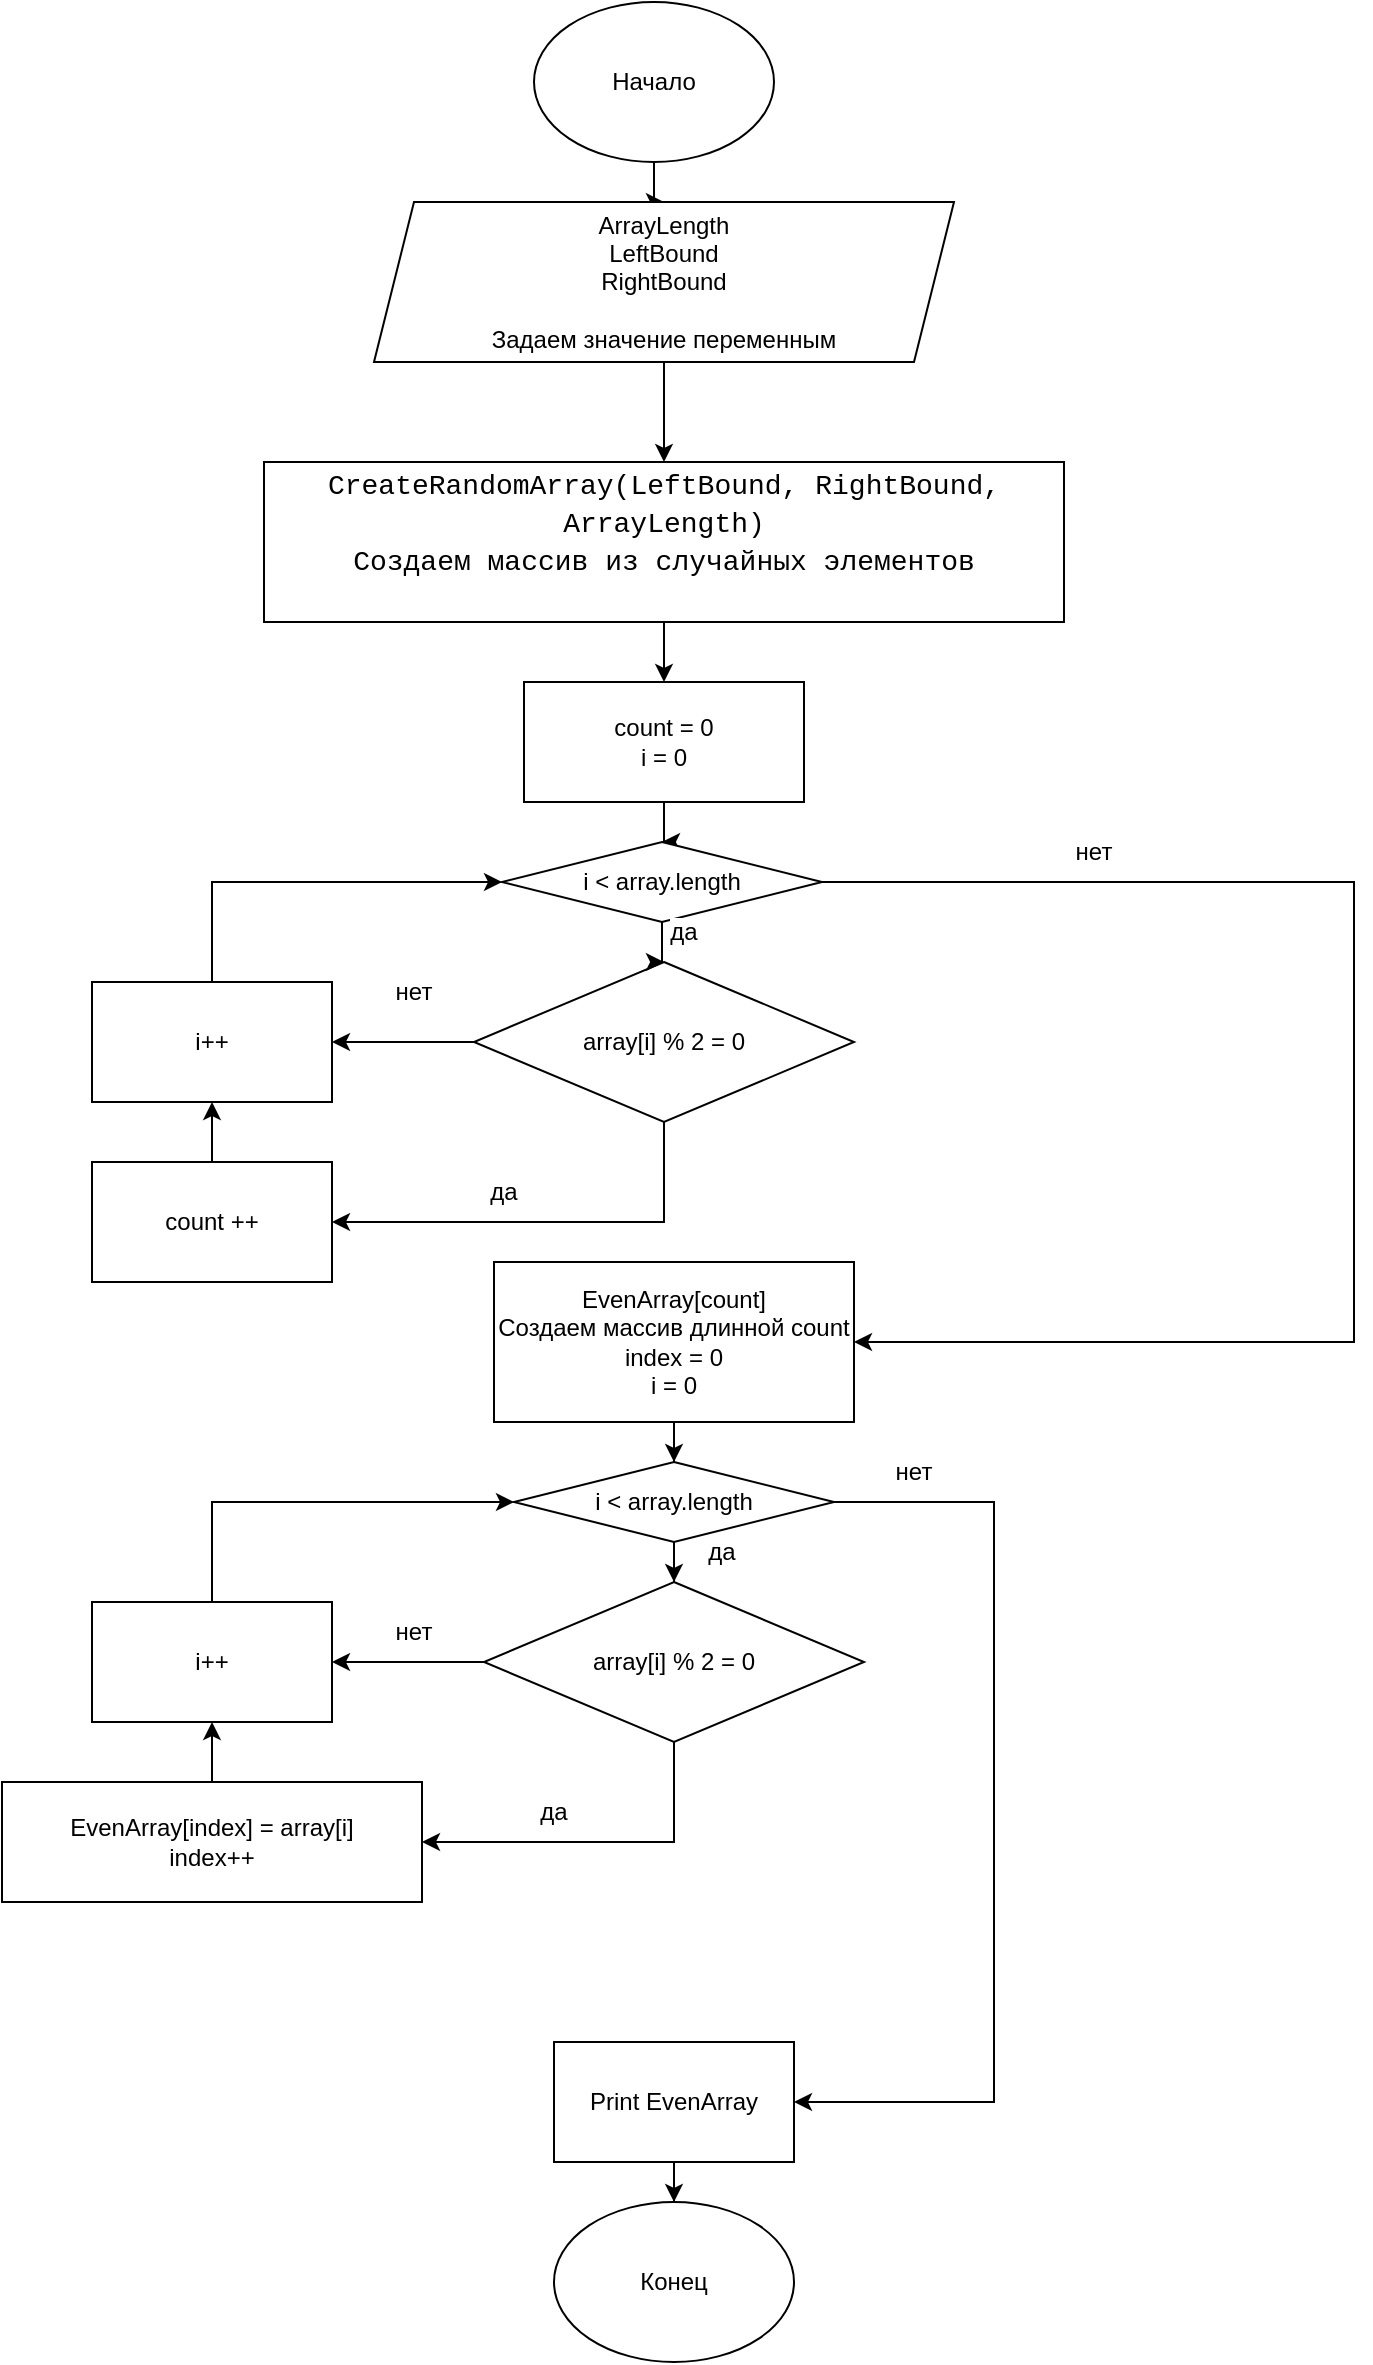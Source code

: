 <mxfile version="16.1.0" type="github">
  <diagram id="D3pR6UhjDQ2KNcMkojaU" name="Page-1">
    <mxGraphModel dx="1422" dy="780" grid="1" gridSize="10" guides="1" tooltips="1" connect="1" arrows="1" fold="1" page="1" pageScale="1" pageWidth="827" pageHeight="1169" math="0" shadow="0">
      <root>
        <mxCell id="0" />
        <mxCell id="1" parent="0" />
        <mxCell id="3z1ptvSLBZPx3WAONqTH-7" value="" style="edgeStyle=orthogonalEdgeStyle;rounded=0;orthogonalLoop=1;jettySize=auto;html=1;fontColor=#000000;" edge="1" parent="1" source="3z1ptvSLBZPx3WAONqTH-1" target="3z1ptvSLBZPx3WAONqTH-3">
          <mxGeometry relative="1" as="geometry" />
        </mxCell>
        <mxCell id="3z1ptvSLBZPx3WAONqTH-1" value="Начало" style="ellipse;whiteSpace=wrap;html=1;" vertex="1" parent="1">
          <mxGeometry x="350" y="20" width="120" height="80" as="geometry" />
        </mxCell>
        <mxCell id="3z1ptvSLBZPx3WAONqTH-29" style="edgeStyle=orthogonalEdgeStyle;rounded=0;orthogonalLoop=1;jettySize=auto;html=1;entryX=0.5;entryY=0;entryDx=0;entryDy=0;fontColor=#000000;" edge="1" parent="1" source="3z1ptvSLBZPx3WAONqTH-2" target="3z1ptvSLBZPx3WAONqTH-9">
          <mxGeometry relative="1" as="geometry" />
        </mxCell>
        <mxCell id="3z1ptvSLBZPx3WAONqTH-2" value="&lt;div style=&quot;font-family: &amp;#34;consolas&amp;#34; , &amp;#34;courier new&amp;#34; , monospace ; font-weight: normal ; font-size: 14px ; line-height: 19px&quot;&gt;&lt;div&gt;&lt;span style=&quot;background-color: rgb(255 , 255 , 255)&quot;&gt;CreateRandomArray(LeftBound, RightBound, ArrayLength) &lt;br&gt;&lt;/span&gt;&lt;/div&gt;&lt;div&gt;&lt;span style=&quot;background-color: rgb(255 , 255 , 255)&quot;&gt;Создаем массив из случайных элементов&lt;br&gt;&lt;/span&gt;&lt;/div&gt;&lt;div&gt;&lt;span style=&quot;background-color: rgb(255 , 255 , 255)&quot;&gt;&lt;br&gt;&lt;/span&gt;&lt;/div&gt;&lt;/div&gt;" style="rounded=0;whiteSpace=wrap;html=1;strokeColor=#000000;" vertex="1" parent="1">
          <mxGeometry x="215" y="250" width="400" height="80" as="geometry" />
        </mxCell>
        <mxCell id="3z1ptvSLBZPx3WAONqTH-8" value="" style="edgeStyle=orthogonalEdgeStyle;rounded=0;orthogonalLoop=1;jettySize=auto;html=1;fontColor=#000000;" edge="1" parent="1" source="3z1ptvSLBZPx3WAONqTH-3" target="3z1ptvSLBZPx3WAONqTH-2">
          <mxGeometry relative="1" as="geometry" />
        </mxCell>
        <mxCell id="3z1ptvSLBZPx3WAONqTH-3" value="&lt;div&gt;ArrayLength&lt;br&gt;&lt;/div&gt;&lt;div&gt;LeftBound&lt;br&gt;&lt;/div&gt;&lt;div&gt;RightBound&lt;br&gt;&lt;/div&gt;&lt;div&gt;&lt;br&gt;&lt;/div&gt;&lt;div&gt;Задаем значение переменным&lt;br&gt;&lt;/div&gt;" style="shape=parallelogram;perimeter=parallelogramPerimeter;whiteSpace=wrap;html=1;fixedSize=1;" vertex="1" parent="1">
          <mxGeometry x="270" y="120" width="290" height="80" as="geometry" />
        </mxCell>
        <mxCell id="3z1ptvSLBZPx3WAONqTH-5" value="Конец" style="ellipse;whiteSpace=wrap;html=1;" vertex="1" parent="1">
          <mxGeometry x="360" y="1120" width="120" height="80" as="geometry" />
        </mxCell>
        <mxCell id="3z1ptvSLBZPx3WAONqTH-30" value="" style="edgeStyle=orthogonalEdgeStyle;rounded=0;orthogonalLoop=1;jettySize=auto;html=1;fontColor=#000000;entryX=0.5;entryY=0;entryDx=0;entryDy=0;" edge="1" parent="1" source="3z1ptvSLBZPx3WAONqTH-9" target="3z1ptvSLBZPx3WAONqTH-21">
          <mxGeometry relative="1" as="geometry" />
        </mxCell>
        <mxCell id="3z1ptvSLBZPx3WAONqTH-9" value="&lt;div&gt;count = 0&lt;br&gt;&lt;/div&gt;&lt;div&gt;i = 0&lt;/div&gt;" style="rounded=0;whiteSpace=wrap;html=1;labelBackgroundColor=#FFFFFF;fontColor=#000000;strokeColor=#000000;" vertex="1" parent="1">
          <mxGeometry x="345" y="360" width="140" height="60" as="geometry" />
        </mxCell>
        <mxCell id="3z1ptvSLBZPx3WAONqTH-14" value="" style="edgeStyle=orthogonalEdgeStyle;rounded=0;orthogonalLoop=1;jettySize=auto;html=1;fontColor=#000000;" edge="1" parent="1" source="3z1ptvSLBZPx3WAONqTH-11" target="3z1ptvSLBZPx3WAONqTH-13">
          <mxGeometry relative="1" as="geometry">
            <Array as="points">
              <mxPoint x="415" y="630" />
            </Array>
          </mxGeometry>
        </mxCell>
        <mxCell id="3z1ptvSLBZPx3WAONqTH-18" value="" style="edgeStyle=orthogonalEdgeStyle;rounded=0;orthogonalLoop=1;jettySize=auto;html=1;fontColor=#000000;" edge="1" parent="1" source="3z1ptvSLBZPx3WAONqTH-11" target="3z1ptvSLBZPx3WAONqTH-12">
          <mxGeometry relative="1" as="geometry" />
        </mxCell>
        <mxCell id="3z1ptvSLBZPx3WAONqTH-11" value="array[i] % 2 = 0" style="rhombus;whiteSpace=wrap;html=1;labelBackgroundColor=#FFFFFF;fontColor=#000000;strokeColor=#000000;" vertex="1" parent="1">
          <mxGeometry x="320" y="500" width="190" height="80" as="geometry" />
        </mxCell>
        <mxCell id="3z1ptvSLBZPx3WAONqTH-25" style="edgeStyle=orthogonalEdgeStyle;rounded=0;orthogonalLoop=1;jettySize=auto;html=1;entryX=0;entryY=0.5;entryDx=0;entryDy=0;fontColor=#000000;" edge="1" parent="1" source="3z1ptvSLBZPx3WAONqTH-12" target="3z1ptvSLBZPx3WAONqTH-21">
          <mxGeometry relative="1" as="geometry">
            <Array as="points">
              <mxPoint x="189" y="460" />
            </Array>
          </mxGeometry>
        </mxCell>
        <mxCell id="3z1ptvSLBZPx3WAONqTH-12" value="i++" style="rounded=0;whiteSpace=wrap;html=1;labelBackgroundColor=#FFFFFF;fontColor=#000000;strokeColor=#000000;" vertex="1" parent="1">
          <mxGeometry x="129" y="510" width="120" height="60" as="geometry" />
        </mxCell>
        <mxCell id="3z1ptvSLBZPx3WAONqTH-27" value="" style="edgeStyle=orthogonalEdgeStyle;rounded=0;orthogonalLoop=1;jettySize=auto;html=1;fontColor=#000000;" edge="1" parent="1" source="3z1ptvSLBZPx3WAONqTH-13" target="3z1ptvSLBZPx3WAONqTH-12">
          <mxGeometry relative="1" as="geometry" />
        </mxCell>
        <mxCell id="3z1ptvSLBZPx3WAONqTH-13" value="&lt;div&gt;count ++&lt;/div&gt;" style="rounded=0;whiteSpace=wrap;html=1;labelBackgroundColor=#FFFFFF;fontColor=#000000;strokeColor=#000000;" vertex="1" parent="1">
          <mxGeometry x="129" y="600" width="120" height="60" as="geometry" />
        </mxCell>
        <mxCell id="3z1ptvSLBZPx3WAONqTH-15" value="да" style="text;html=1;strokeColor=none;fillColor=none;align=center;verticalAlign=middle;whiteSpace=wrap;rounded=0;labelBackgroundColor=#FFFFFF;fontColor=#000000;" vertex="1" parent="1">
          <mxGeometry x="305" y="600" width="60" height="30" as="geometry" />
        </mxCell>
        <mxCell id="3z1ptvSLBZPx3WAONqTH-19" value="нет" style="text;html=1;strokeColor=none;fillColor=none;align=center;verticalAlign=middle;whiteSpace=wrap;rounded=0;labelBackgroundColor=#FFFFFF;fontColor=#000000;" vertex="1" parent="1">
          <mxGeometry x="260" y="500" width="60" height="30" as="geometry" />
        </mxCell>
        <mxCell id="3z1ptvSLBZPx3WAONqTH-22" value="" style="edgeStyle=orthogonalEdgeStyle;rounded=0;orthogonalLoop=1;jettySize=auto;html=1;fontColor=#000000;" edge="1" parent="1" source="3z1ptvSLBZPx3WAONqTH-21" target="3z1ptvSLBZPx3WAONqTH-11">
          <mxGeometry relative="1" as="geometry" />
        </mxCell>
        <mxCell id="3z1ptvSLBZPx3WAONqTH-24" style="edgeStyle=orthogonalEdgeStyle;rounded=0;orthogonalLoop=1;jettySize=auto;html=1;fontColor=#000000;entryX=1;entryY=0.5;entryDx=0;entryDy=0;" edge="1" parent="1" source="3z1ptvSLBZPx3WAONqTH-21" target="3z1ptvSLBZPx3WAONqTH-31">
          <mxGeometry relative="1" as="geometry">
            <Array as="points">
              <mxPoint x="760" y="460" />
              <mxPoint x="760" y="690" />
            </Array>
          </mxGeometry>
        </mxCell>
        <mxCell id="3z1ptvSLBZPx3WAONqTH-21" value="i &amp;lt; array.length" style="rhombus;whiteSpace=wrap;html=1;labelBackgroundColor=#FFFFFF;fontColor=#000000;strokeColor=#000000;" vertex="1" parent="1">
          <mxGeometry x="334" y="440" width="160" height="40" as="geometry" />
        </mxCell>
        <mxCell id="3z1ptvSLBZPx3WAONqTH-23" value="да" style="text;html=1;strokeColor=none;fillColor=none;align=center;verticalAlign=middle;whiteSpace=wrap;rounded=0;labelBackgroundColor=#FFFFFF;fontColor=#000000;" vertex="1" parent="1">
          <mxGeometry x="395" y="470" width="60" height="30" as="geometry" />
        </mxCell>
        <mxCell id="3z1ptvSLBZPx3WAONqTH-33" style="edgeStyle=orthogonalEdgeStyle;rounded=0;orthogonalLoop=1;jettySize=auto;html=1;entryX=0.5;entryY=0;entryDx=0;entryDy=0;fontColor=#000000;" edge="1" parent="1" source="3z1ptvSLBZPx3WAONqTH-31" target="3z1ptvSLBZPx3WAONqTH-32">
          <mxGeometry relative="1" as="geometry" />
        </mxCell>
        <mxCell id="3z1ptvSLBZPx3WAONqTH-31" value="&lt;div&gt;EvenArray[count]&lt;/div&gt;&lt;div&gt;Создаем массив длинной count&lt;/div&gt;&lt;div&gt;index = 0&lt;/div&gt;&lt;div&gt;i = 0&lt;br&gt;&lt;/div&gt;" style="rounded=0;whiteSpace=wrap;html=1;labelBackgroundColor=#FFFFFF;fontColor=#000000;strokeColor=#000000;" vertex="1" parent="1">
          <mxGeometry x="330" y="650" width="180" height="80" as="geometry" />
        </mxCell>
        <mxCell id="3z1ptvSLBZPx3WAONqTH-35" style="edgeStyle=orthogonalEdgeStyle;rounded=0;orthogonalLoop=1;jettySize=auto;html=1;entryX=0.5;entryY=0;entryDx=0;entryDy=0;fontColor=#000000;" edge="1" parent="1" source="3z1ptvSLBZPx3WAONqTH-32" target="3z1ptvSLBZPx3WAONqTH-34">
          <mxGeometry relative="1" as="geometry" />
        </mxCell>
        <mxCell id="3z1ptvSLBZPx3WAONqTH-50" style="edgeStyle=orthogonalEdgeStyle;rounded=0;orthogonalLoop=1;jettySize=auto;html=1;entryX=1;entryY=0.5;entryDx=0;entryDy=0;fontColor=#000000;" edge="1" parent="1" source="3z1ptvSLBZPx3WAONqTH-32" target="3z1ptvSLBZPx3WAONqTH-39">
          <mxGeometry relative="1" as="geometry">
            <Array as="points">
              <mxPoint x="580" y="770" />
              <mxPoint x="580" y="1070" />
            </Array>
          </mxGeometry>
        </mxCell>
        <mxCell id="3z1ptvSLBZPx3WAONqTH-32" value="i &amp;lt; array.length" style="rhombus;whiteSpace=wrap;html=1;labelBackgroundColor=#FFFFFF;fontColor=#000000;strokeColor=#000000;" vertex="1" parent="1">
          <mxGeometry x="340" y="750" width="160" height="40" as="geometry" />
        </mxCell>
        <mxCell id="3z1ptvSLBZPx3WAONqTH-46" style="edgeStyle=orthogonalEdgeStyle;rounded=0;orthogonalLoop=1;jettySize=auto;html=1;entryX=1;entryY=0.5;entryDx=0;entryDy=0;fontColor=#000000;" edge="1" parent="1" source="3z1ptvSLBZPx3WAONqTH-34" target="3z1ptvSLBZPx3WAONqTH-41">
          <mxGeometry relative="1" as="geometry">
            <Array as="points">
              <mxPoint x="420" y="940" />
            </Array>
          </mxGeometry>
        </mxCell>
        <mxCell id="3z1ptvSLBZPx3WAONqTH-48" style="edgeStyle=orthogonalEdgeStyle;rounded=0;orthogonalLoop=1;jettySize=auto;html=1;fontColor=#000000;" edge="1" parent="1" source="3z1ptvSLBZPx3WAONqTH-34" target="3z1ptvSLBZPx3WAONqTH-43">
          <mxGeometry relative="1" as="geometry" />
        </mxCell>
        <mxCell id="3z1ptvSLBZPx3WAONqTH-34" value="array[i] % 2 = 0" style="rhombus;whiteSpace=wrap;html=1;labelBackgroundColor=#FFFFFF;fontColor=#000000;strokeColor=#000000;" vertex="1" parent="1">
          <mxGeometry x="325" y="810" width="190" height="80" as="geometry" />
        </mxCell>
        <mxCell id="3z1ptvSLBZPx3WAONqTH-36" value="да" style="text;html=1;strokeColor=none;fillColor=none;align=center;verticalAlign=middle;whiteSpace=wrap;rounded=0;labelBackgroundColor=#FFFFFF;fontColor=#000000;" vertex="1" parent="1">
          <mxGeometry x="414" y="780" width="60" height="30" as="geometry" />
        </mxCell>
        <mxCell id="3z1ptvSLBZPx3WAONqTH-38" value="нет" style="text;html=1;strokeColor=none;fillColor=none;align=center;verticalAlign=middle;whiteSpace=wrap;rounded=0;labelBackgroundColor=#FFFFFF;fontColor=#000000;" vertex="1" parent="1">
          <mxGeometry x="600" y="430" width="60" height="30" as="geometry" />
        </mxCell>
        <mxCell id="3z1ptvSLBZPx3WAONqTH-40" value="" style="edgeStyle=orthogonalEdgeStyle;rounded=0;orthogonalLoop=1;jettySize=auto;html=1;fontColor=#000000;" edge="1" parent="1" source="3z1ptvSLBZPx3WAONqTH-39" target="3z1ptvSLBZPx3WAONqTH-5">
          <mxGeometry relative="1" as="geometry" />
        </mxCell>
        <mxCell id="3z1ptvSLBZPx3WAONqTH-39" value="Print EvenArray" style="rounded=0;whiteSpace=wrap;html=1;labelBackgroundColor=#FFFFFF;fontColor=#000000;strokeColor=#000000;" vertex="1" parent="1">
          <mxGeometry x="360" y="1040" width="120" height="60" as="geometry" />
        </mxCell>
        <mxCell id="3z1ptvSLBZPx3WAONqTH-44" style="edgeStyle=orthogonalEdgeStyle;rounded=0;orthogonalLoop=1;jettySize=auto;html=1;entryX=0.5;entryY=1;entryDx=0;entryDy=0;fontColor=#000000;" edge="1" parent="1" source="3z1ptvSLBZPx3WAONqTH-41" target="3z1ptvSLBZPx3WAONqTH-43">
          <mxGeometry relative="1" as="geometry" />
        </mxCell>
        <mxCell id="3z1ptvSLBZPx3WAONqTH-41" value="&lt;div&gt;EvenArray[index] = array[i]&lt;/div&gt;&lt;div&gt;index++&lt;/div&gt;" style="rounded=0;whiteSpace=wrap;html=1;labelBackgroundColor=#FFFFFF;fontColor=#000000;strokeColor=#000000;" vertex="1" parent="1">
          <mxGeometry x="84" y="910" width="210" height="60" as="geometry" />
        </mxCell>
        <mxCell id="3z1ptvSLBZPx3WAONqTH-45" style="edgeStyle=orthogonalEdgeStyle;rounded=0;orthogonalLoop=1;jettySize=auto;html=1;entryX=0;entryY=0.5;entryDx=0;entryDy=0;fontColor=#000000;" edge="1" parent="1" source="3z1ptvSLBZPx3WAONqTH-43" target="3z1ptvSLBZPx3WAONqTH-32">
          <mxGeometry relative="1" as="geometry">
            <Array as="points">
              <mxPoint x="189" y="770" />
            </Array>
          </mxGeometry>
        </mxCell>
        <mxCell id="3z1ptvSLBZPx3WAONqTH-43" value="i++" style="rounded=0;whiteSpace=wrap;html=1;labelBackgroundColor=#FFFFFF;fontColor=#000000;strokeColor=#000000;" vertex="1" parent="1">
          <mxGeometry x="129" y="820" width="120" height="60" as="geometry" />
        </mxCell>
        <mxCell id="3z1ptvSLBZPx3WAONqTH-47" value="да" style="text;html=1;strokeColor=none;fillColor=none;align=center;verticalAlign=middle;whiteSpace=wrap;rounded=0;labelBackgroundColor=#FFFFFF;fontColor=#000000;" vertex="1" parent="1">
          <mxGeometry x="330" y="910" width="60" height="30" as="geometry" />
        </mxCell>
        <mxCell id="3z1ptvSLBZPx3WAONqTH-49" value="нет" style="text;html=1;strokeColor=none;fillColor=none;align=center;verticalAlign=middle;whiteSpace=wrap;rounded=0;labelBackgroundColor=#FFFFFF;fontColor=#000000;" vertex="1" parent="1">
          <mxGeometry x="260" y="820" width="60" height="30" as="geometry" />
        </mxCell>
        <mxCell id="3z1ptvSLBZPx3WAONqTH-51" value="нет" style="text;html=1;strokeColor=none;fillColor=none;align=center;verticalAlign=middle;whiteSpace=wrap;rounded=0;labelBackgroundColor=#FFFFFF;fontColor=#000000;" vertex="1" parent="1">
          <mxGeometry x="510" y="740" width="60" height="30" as="geometry" />
        </mxCell>
      </root>
    </mxGraphModel>
  </diagram>
</mxfile>
